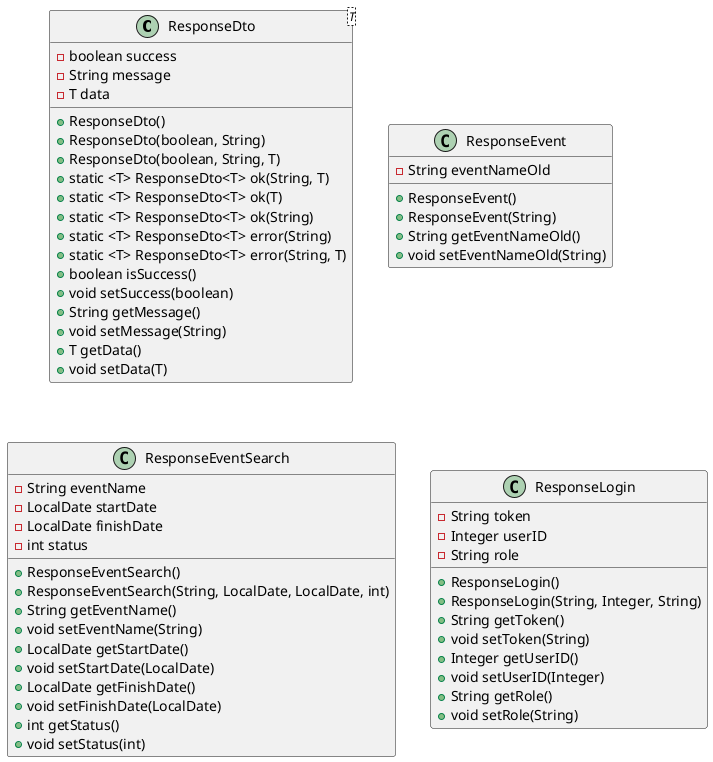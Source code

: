 @startuml Complete DTO Responses Class Diagram

class ResponseDto<T> {
    - boolean success
    - String message
    - T data
    + ResponseDto()
    + ResponseDto(boolean, String)
    + ResponseDto(boolean, String, T)
    + static <T> ResponseDto<T> ok(String, T)
    + static <T> ResponseDto<T> ok(T)
    + static <T> ResponseDto<T> ok(String)
    + static <T> ResponseDto<T> error(String)
    + static <T> ResponseDto<T> error(String, T)
    + boolean isSuccess()
    + void setSuccess(boolean)
    + String getMessage()
    + void setMessage(String)
    + T getData()
    + void setData(T)
}

class ResponseEvent {
    - String eventNameOld
    + ResponseEvent()
    + ResponseEvent(String)
    + String getEventNameOld()
    + void setEventNameOld(String)
}

class ResponseEventSearch {
    - String eventName
    - LocalDate startDate
    - LocalDate finishDate
    - int status
    + ResponseEventSearch()
    + ResponseEventSearch(String, LocalDate, LocalDate, int)
    + String getEventName()
    + void setEventName(String)
    + LocalDate getStartDate()
    + void setStartDate(LocalDate)
    + LocalDate getFinishDate()
    + void setFinishDate(LocalDate)
    + int getStatus()
    + void setStatus(int)
}

class ResponseLogin {
    - String token
    - Integer userID
    - String role
    + ResponseLogin()
    + ResponseLogin(String, Integer, String)
    + String getToken()
    + void setToken(String)
    + Integer getUserID()
    + void setUserID(Integer)
    + String getRole()
    + void setRole(String)
}

@enduml